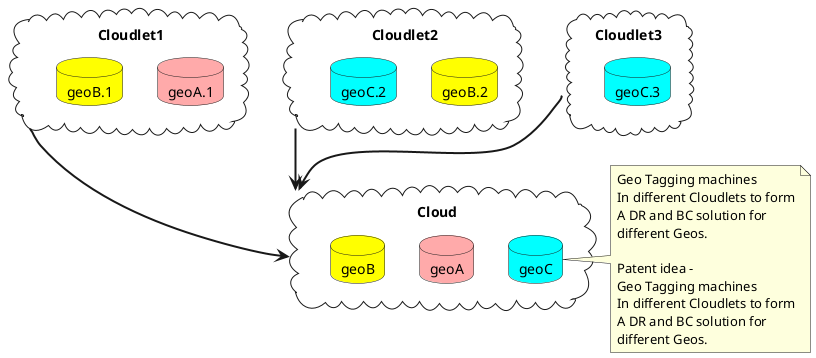 @startuml

cloud Cloudlet1 {
  database "geoA.1" #ffaaaa
  database "geoB.1" #ffff00
}
cloud Cloudlet2 {
  database "geoB.2" #ffff00
  database "geoC.2" #00ffff
}
cloud Cloudlet3 {
  database "geoC.3" #00ffff
}


cloud Cloud {
  database geoA #ffaaaa
  database geoB #ffff00
  database geoC #00ffff
}


Cloudlet1 ==> Cloud
Cloudlet2 ==> Cloud
Cloudlet3 ==> Cloud

note right
Geo Tagging machines
In different Cloudlets to form
A DR and BC solution for
different Geos.

Patent idea –
Geo Tagging machines
In different Cloudlets to form
A DR and BC solution for
different Geos.
end note

@enduml

